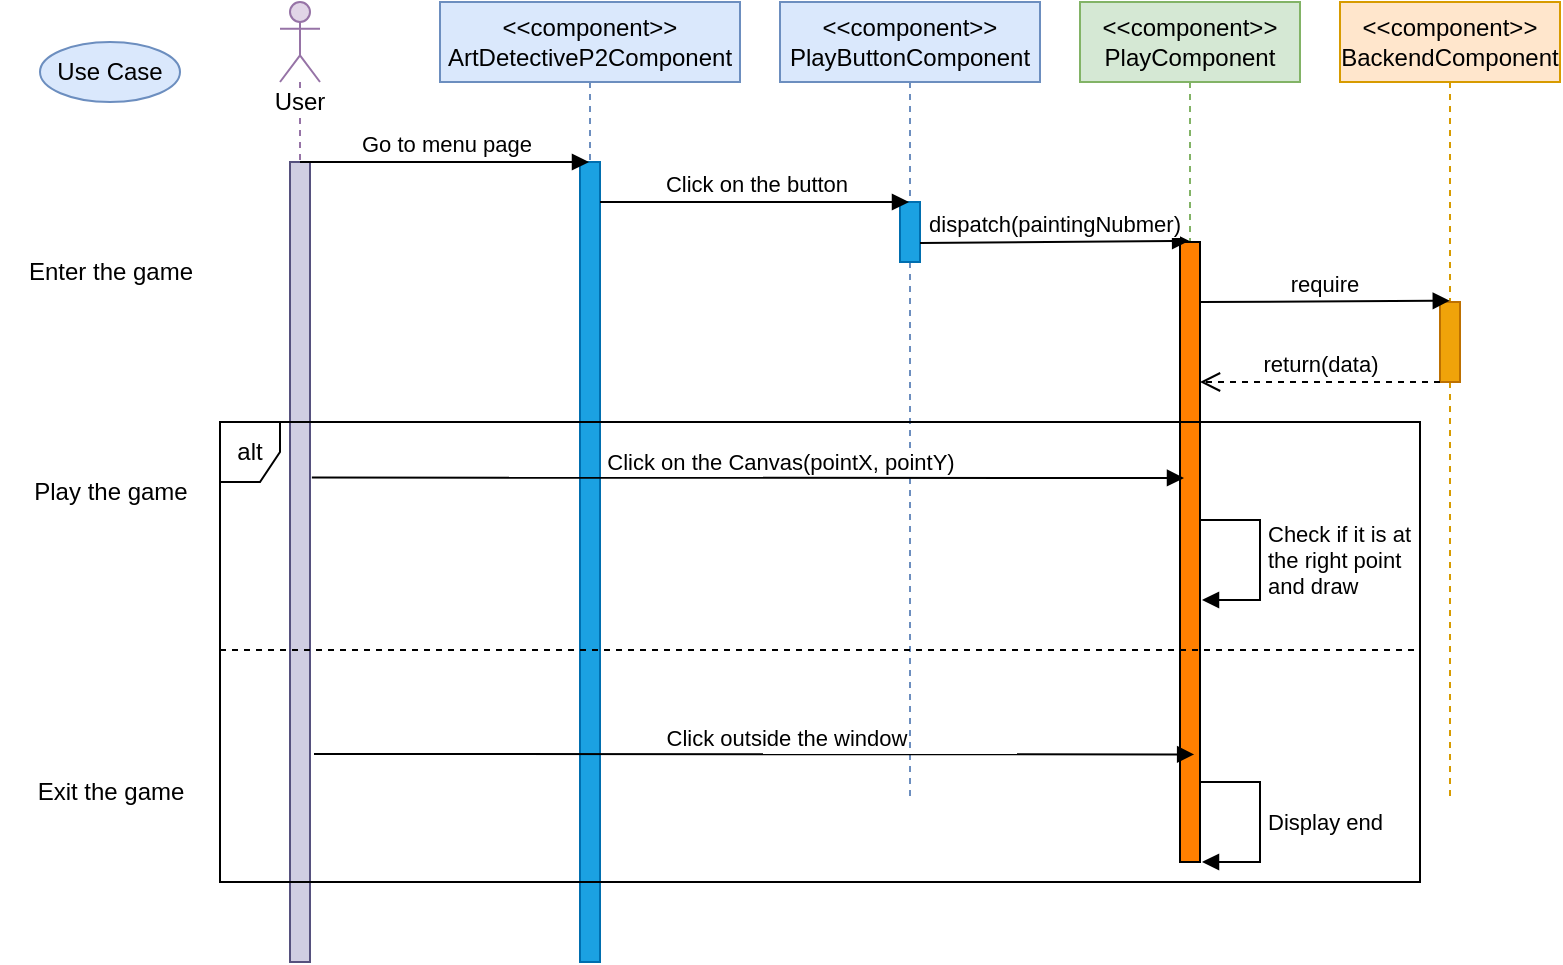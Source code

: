 <mxfile version="14.6.11" type="github">
  <diagram name="Page-1" id="0">
    <mxGraphModel dx="1113" dy="752" grid="1" gridSize="10" guides="1" tooltips="1" connect="1" arrows="1" fold="1" page="1" pageScale="1" pageWidth="826" pageHeight="1169" background="#ffffff" math="0" shadow="0">
      <root>
        <mxCell id="0" />
        <mxCell id="1" parent="0" />
        <mxCell id="AvCFfdqX7LR5tV4mft_W-1" value="User" style="shape=umlLifeline;participant=umlActor;perimeter=lifelinePerimeter;whiteSpace=wrap;html=1;container=1;collapsible=0;recursiveResize=0;verticalAlign=top;spacingTop=36;labelBackgroundColor=#ffffff;outlineConnect=0;strokeColor=#9673a6;fillColor=#e1d5e7;" parent="1" vertex="1">
          <mxGeometry x="160" y="80" width="20" height="480" as="geometry" />
        </mxCell>
        <mxCell id="AvCFfdqX7LR5tV4mft_W-2" value="" style="html=1;points=[];perimeter=orthogonalPerimeter;strokeColor=#56517e;fillColor=#d0cee2;" parent="AvCFfdqX7LR5tV4mft_W-1" vertex="1">
          <mxGeometry x="5" y="80" width="10" height="400" as="geometry" />
        </mxCell>
        <mxCell id="AvCFfdqX7LR5tV4mft_W-3" value="&amp;lt;&amp;lt;component&amp;gt;&amp;gt;&lt;br&gt;ArtDetectiveP2Component" style="shape=umlLifeline;perimeter=lifelinePerimeter;whiteSpace=wrap;html=1;container=1;collapsible=0;recursiveResize=0;outlineConnect=0;strokeColor=#6c8ebf;fillColor=#dae8fc;" parent="1" vertex="1">
          <mxGeometry x="240" y="80" width="150" height="480" as="geometry" />
        </mxCell>
        <mxCell id="AvCFfdqX7LR5tV4mft_W-4" value="" style="html=1;points=[];perimeter=orthogonalPerimeter;strokeColor=#006EAF;fillColor=#1ba1e2;fontColor=#ffffff;" parent="AvCFfdqX7LR5tV4mft_W-3" vertex="1">
          <mxGeometry x="70" y="80" width="10" height="400" as="geometry" />
        </mxCell>
        <mxCell id="AvCFfdqX7LR5tV4mft_W-5" value="Go to menu page" style="html=1;verticalAlign=bottom;endArrow=block;" parent="1" target="AvCFfdqX7LR5tV4mft_W-3" edge="1">
          <mxGeometry width="80" relative="1" as="geometry">
            <mxPoint x="170" y="160" as="sourcePoint" />
            <mxPoint x="250" y="160" as="targetPoint" />
          </mxGeometry>
        </mxCell>
        <mxCell id="AvCFfdqX7LR5tV4mft_W-6" value="&amp;lt;&amp;lt;component&amp;gt;&amp;gt;&lt;br&gt;PlayButtonComponent" style="shape=umlLifeline;perimeter=lifelinePerimeter;whiteSpace=wrap;html=1;container=1;collapsible=0;recursiveResize=0;outlineConnect=0;strokeColor=#6c8ebf;fillColor=#dae8fc;" parent="1" vertex="1">
          <mxGeometry x="410" y="80" width="130" height="400" as="geometry" />
        </mxCell>
        <mxCell id="AvCFfdqX7LR5tV4mft_W-7" value="" style="html=1;points=[];perimeter=orthogonalPerimeter;strokeColor=#006EAF;fillColor=#1ba1e2;fontColor=#ffffff;" parent="AvCFfdqX7LR5tV4mft_W-6" vertex="1">
          <mxGeometry x="60" y="100" width="10" height="30" as="geometry" />
        </mxCell>
        <mxCell id="AvCFfdqX7LR5tV4mft_W-8" value="&amp;lt;&amp;lt;component&amp;gt;&amp;gt;&lt;br&gt;PlayComponent" style="shape=umlLifeline;perimeter=lifelinePerimeter;whiteSpace=wrap;html=1;container=1;collapsible=0;recursiveResize=0;outlineConnect=0;strokeColor=#82b366;fillColor=#d5e8d4;" parent="1" vertex="1">
          <mxGeometry x="560" y="80" width="110" height="430" as="geometry" />
        </mxCell>
        <mxCell id="AvCFfdqX7LR5tV4mft_W-9" value="" style="html=1;points=[];perimeter=orthogonalPerimeter;strokeColor=#000000;fillColor=#FF8000;" parent="AvCFfdqX7LR5tV4mft_W-8" vertex="1">
          <mxGeometry x="50" y="120" width="10" height="310" as="geometry" />
        </mxCell>
        <mxCell id="A_zmkRkEXhMPCMao7RxK-10" value="Check if it is at &lt;br&gt;the right point&lt;br&gt;and draw" style="edgeStyle=orthogonalEdgeStyle;html=1;align=left;spacingLeft=2;endArrow=block;rounded=0;" edge="1" parent="AvCFfdqX7LR5tV4mft_W-8">
          <mxGeometry relative="1" as="geometry">
            <mxPoint x="60" y="259" as="sourcePoint" />
            <Array as="points">
              <mxPoint x="90" y="259" />
              <mxPoint x="90" y="299" />
              <mxPoint x="61" y="299" />
            </Array>
            <mxPoint x="61" y="299" as="targetPoint" />
          </mxGeometry>
        </mxCell>
        <mxCell id="AvCFfdqX7LR5tV4mft_W-10" value="Click on the button" style="html=1;verticalAlign=bottom;endArrow=block;" parent="1" edge="1">
          <mxGeometry width="80" relative="1" as="geometry">
            <mxPoint x="320" y="180" as="sourcePoint" />
            <mxPoint x="474.5" y="180" as="targetPoint" />
          </mxGeometry>
        </mxCell>
        <mxCell id="A_zmkRkEXhMPCMao7RxK-2" value="dispatch(paintingNubmer)" style="html=1;verticalAlign=bottom;endArrow=block;entryX=0.455;entryY=-0.002;entryDx=0;entryDy=0;entryPerimeter=0;" edge="1" parent="1" target="AvCFfdqX7LR5tV4mft_W-9">
          <mxGeometry width="80" relative="1" as="geometry">
            <mxPoint x="480" y="200.5" as="sourcePoint" />
            <mxPoint x="610" y="200.5" as="targetPoint" />
          </mxGeometry>
        </mxCell>
        <mxCell id="A_zmkRkEXhMPCMao7RxK-3" value="&amp;lt;&amp;lt;component&amp;gt;&amp;gt;&lt;br&gt;BackendComponent" style="shape=umlLifeline;perimeter=lifelinePerimeter;whiteSpace=wrap;html=1;container=1;collapsible=0;recursiveResize=0;outlineConnect=0;strokeColor=#d79b00;fillColor=#ffe6cc;" vertex="1" parent="1">
          <mxGeometry x="690" y="80" width="110" height="400" as="geometry" />
        </mxCell>
        <mxCell id="A_zmkRkEXhMPCMao7RxK-4" value="" style="html=1;points=[];perimeter=orthogonalPerimeter;strokeColor=#BD7000;fillColor=#f0a30a;fontColor=#000000;" vertex="1" parent="A_zmkRkEXhMPCMao7RxK-3">
          <mxGeometry x="50" y="150" width="10" height="40" as="geometry" />
        </mxCell>
        <mxCell id="A_zmkRkEXhMPCMao7RxK-5" value="require" style="html=1;verticalAlign=bottom;endArrow=block;entryX=0.49;entryY=-0.016;entryDx=0;entryDy=0;entryPerimeter=0;" edge="1" parent="1" target="A_zmkRkEXhMPCMao7RxK-4">
          <mxGeometry width="80" relative="1" as="geometry">
            <mxPoint x="620" y="230" as="sourcePoint" />
            <mxPoint x="740" y="230" as="targetPoint" />
          </mxGeometry>
        </mxCell>
        <mxCell id="A_zmkRkEXhMPCMao7RxK-7" value="return(data)&lt;br&gt;" style="html=1;verticalAlign=bottom;endArrow=open;dashed=1;endSize=8;" edge="1" parent="1">
          <mxGeometry relative="1" as="geometry">
            <mxPoint x="740" y="270" as="sourcePoint" />
            <mxPoint x="620" y="270" as="targetPoint" />
          </mxGeometry>
        </mxCell>
        <mxCell id="A_zmkRkEXhMPCMao7RxK-8" value="Click on the Canvas(pointX, pointY)" style="html=1;verticalAlign=bottom;endArrow=block;exitX=1.093;exitY=0.654;exitDx=0;exitDy=0;exitPerimeter=0;" edge="1" parent="1">
          <mxGeometry x="0.074" y="-1" width="80" relative="1" as="geometry">
            <mxPoint x="175.93" y="317.8" as="sourcePoint" />
            <mxPoint x="612" y="318" as="targetPoint" />
            <Array as="points">
              <mxPoint x="612" y="318" />
            </Array>
            <mxPoint as="offset" />
          </mxGeometry>
        </mxCell>
        <mxCell id="A_zmkRkEXhMPCMao7RxK-12" value="Use Case" style="ellipse;whiteSpace=wrap;html=1;fillColor=#dae8fc;strokeColor=#6c8ebf;" vertex="1" parent="1">
          <mxGeometry x="40" y="100" width="70" height="30" as="geometry" />
        </mxCell>
        <mxCell id="A_zmkRkEXhMPCMao7RxK-14" value="Enter the game" style="html=1;imageAspect=1;shadow=0;sketch=0;glass=0;rounded=0;strokeColor=none;fillColor=none;" vertex="1" parent="1">
          <mxGeometry x="20" y="190" width="110" height="50" as="geometry" />
        </mxCell>
        <mxCell id="A_zmkRkEXhMPCMao7RxK-15" value="Play the game" style="html=1;imageAspect=1;shadow=0;sketch=0;glass=0;rounded=0;strokeColor=none;fillColor=none;" vertex="1" parent="1">
          <mxGeometry x="20" y="300" width="110" height="50" as="geometry" />
        </mxCell>
        <mxCell id="A_zmkRkEXhMPCMao7RxK-16" value="Exit the game" style="html=1;imageAspect=1;shadow=0;sketch=0;glass=0;rounded=0;strokeColor=none;fillColor=none;" vertex="1" parent="1">
          <mxGeometry x="20" y="450" width="110" height="50" as="geometry" />
        </mxCell>
        <mxCell id="A_zmkRkEXhMPCMao7RxK-17" value="Click outside the window" style="html=1;verticalAlign=bottom;endArrow=block;" edge="1" parent="1">
          <mxGeometry x="0.074" y="-1" width="80" relative="1" as="geometry">
            <mxPoint x="177" y="456" as="sourcePoint" />
            <mxPoint x="617.07" y="456.2" as="targetPoint" />
            <Array as="points">
              <mxPoint x="617.07" y="456.2" />
            </Array>
            <mxPoint as="offset" />
          </mxGeometry>
        </mxCell>
        <mxCell id="A_zmkRkEXhMPCMao7RxK-24" value="Display end" style="edgeStyle=orthogonalEdgeStyle;html=1;align=left;spacingLeft=2;endArrow=block;rounded=0;" edge="1" parent="1">
          <mxGeometry relative="1" as="geometry">
            <mxPoint x="620" y="470" as="sourcePoint" />
            <Array as="points">
              <mxPoint x="650" y="470" />
              <mxPoint x="650" y="510" />
              <mxPoint x="621" y="510" />
            </Array>
            <mxPoint x="621.0" y="510" as="targetPoint" />
          </mxGeometry>
        </mxCell>
        <mxCell id="A_zmkRkEXhMPCMao7RxK-21" value="alt" style="shape=umlFrame;whiteSpace=wrap;html=1;rounded=0;shadow=0;glass=0;sketch=0;fillColor=none;gradientColor=none;width=30;height=30;" vertex="1" parent="1">
          <mxGeometry x="130" y="290" width="600" height="230" as="geometry" />
        </mxCell>
        <mxCell id="A_zmkRkEXhMPCMao7RxK-25" value="" style="line;strokeWidth=1;fillColor=none;align=left;verticalAlign=middle;spacingTop=-1;spacingLeft=3;spacingRight=3;rotatable=0;labelPosition=right;points=[];portConstraint=eastwest;rounded=0;shadow=0;glass=0;sketch=0;dashed=1;" vertex="1" parent="1">
          <mxGeometry x="130" y="400" width="600" height="8" as="geometry" />
        </mxCell>
      </root>
    </mxGraphModel>
  </diagram>
</mxfile>
